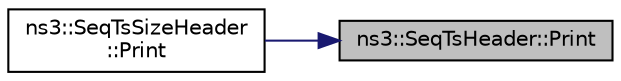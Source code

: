 digraph "ns3::SeqTsHeader::Print"
{
 // LATEX_PDF_SIZE
  edge [fontname="Helvetica",fontsize="10",labelfontname="Helvetica",labelfontsize="10"];
  node [fontname="Helvetica",fontsize="10",shape=record];
  rankdir="RL";
  Node1 [label="ns3::SeqTsHeader::Print",height=0.2,width=0.4,color="black", fillcolor="grey75", style="filled", fontcolor="black",tooltip=" "];
  Node1 -> Node2 [dir="back",color="midnightblue",fontsize="10",style="solid",fontname="Helvetica"];
  Node2 [label="ns3::SeqTsSizeHeader\l::Print",height=0.2,width=0.4,color="black", fillcolor="white", style="filled",URL="$classns3_1_1_seq_ts_size_header.html#a31f2fa86e9bbf02b8c603e5934a545dd",tooltip=" "];
}

